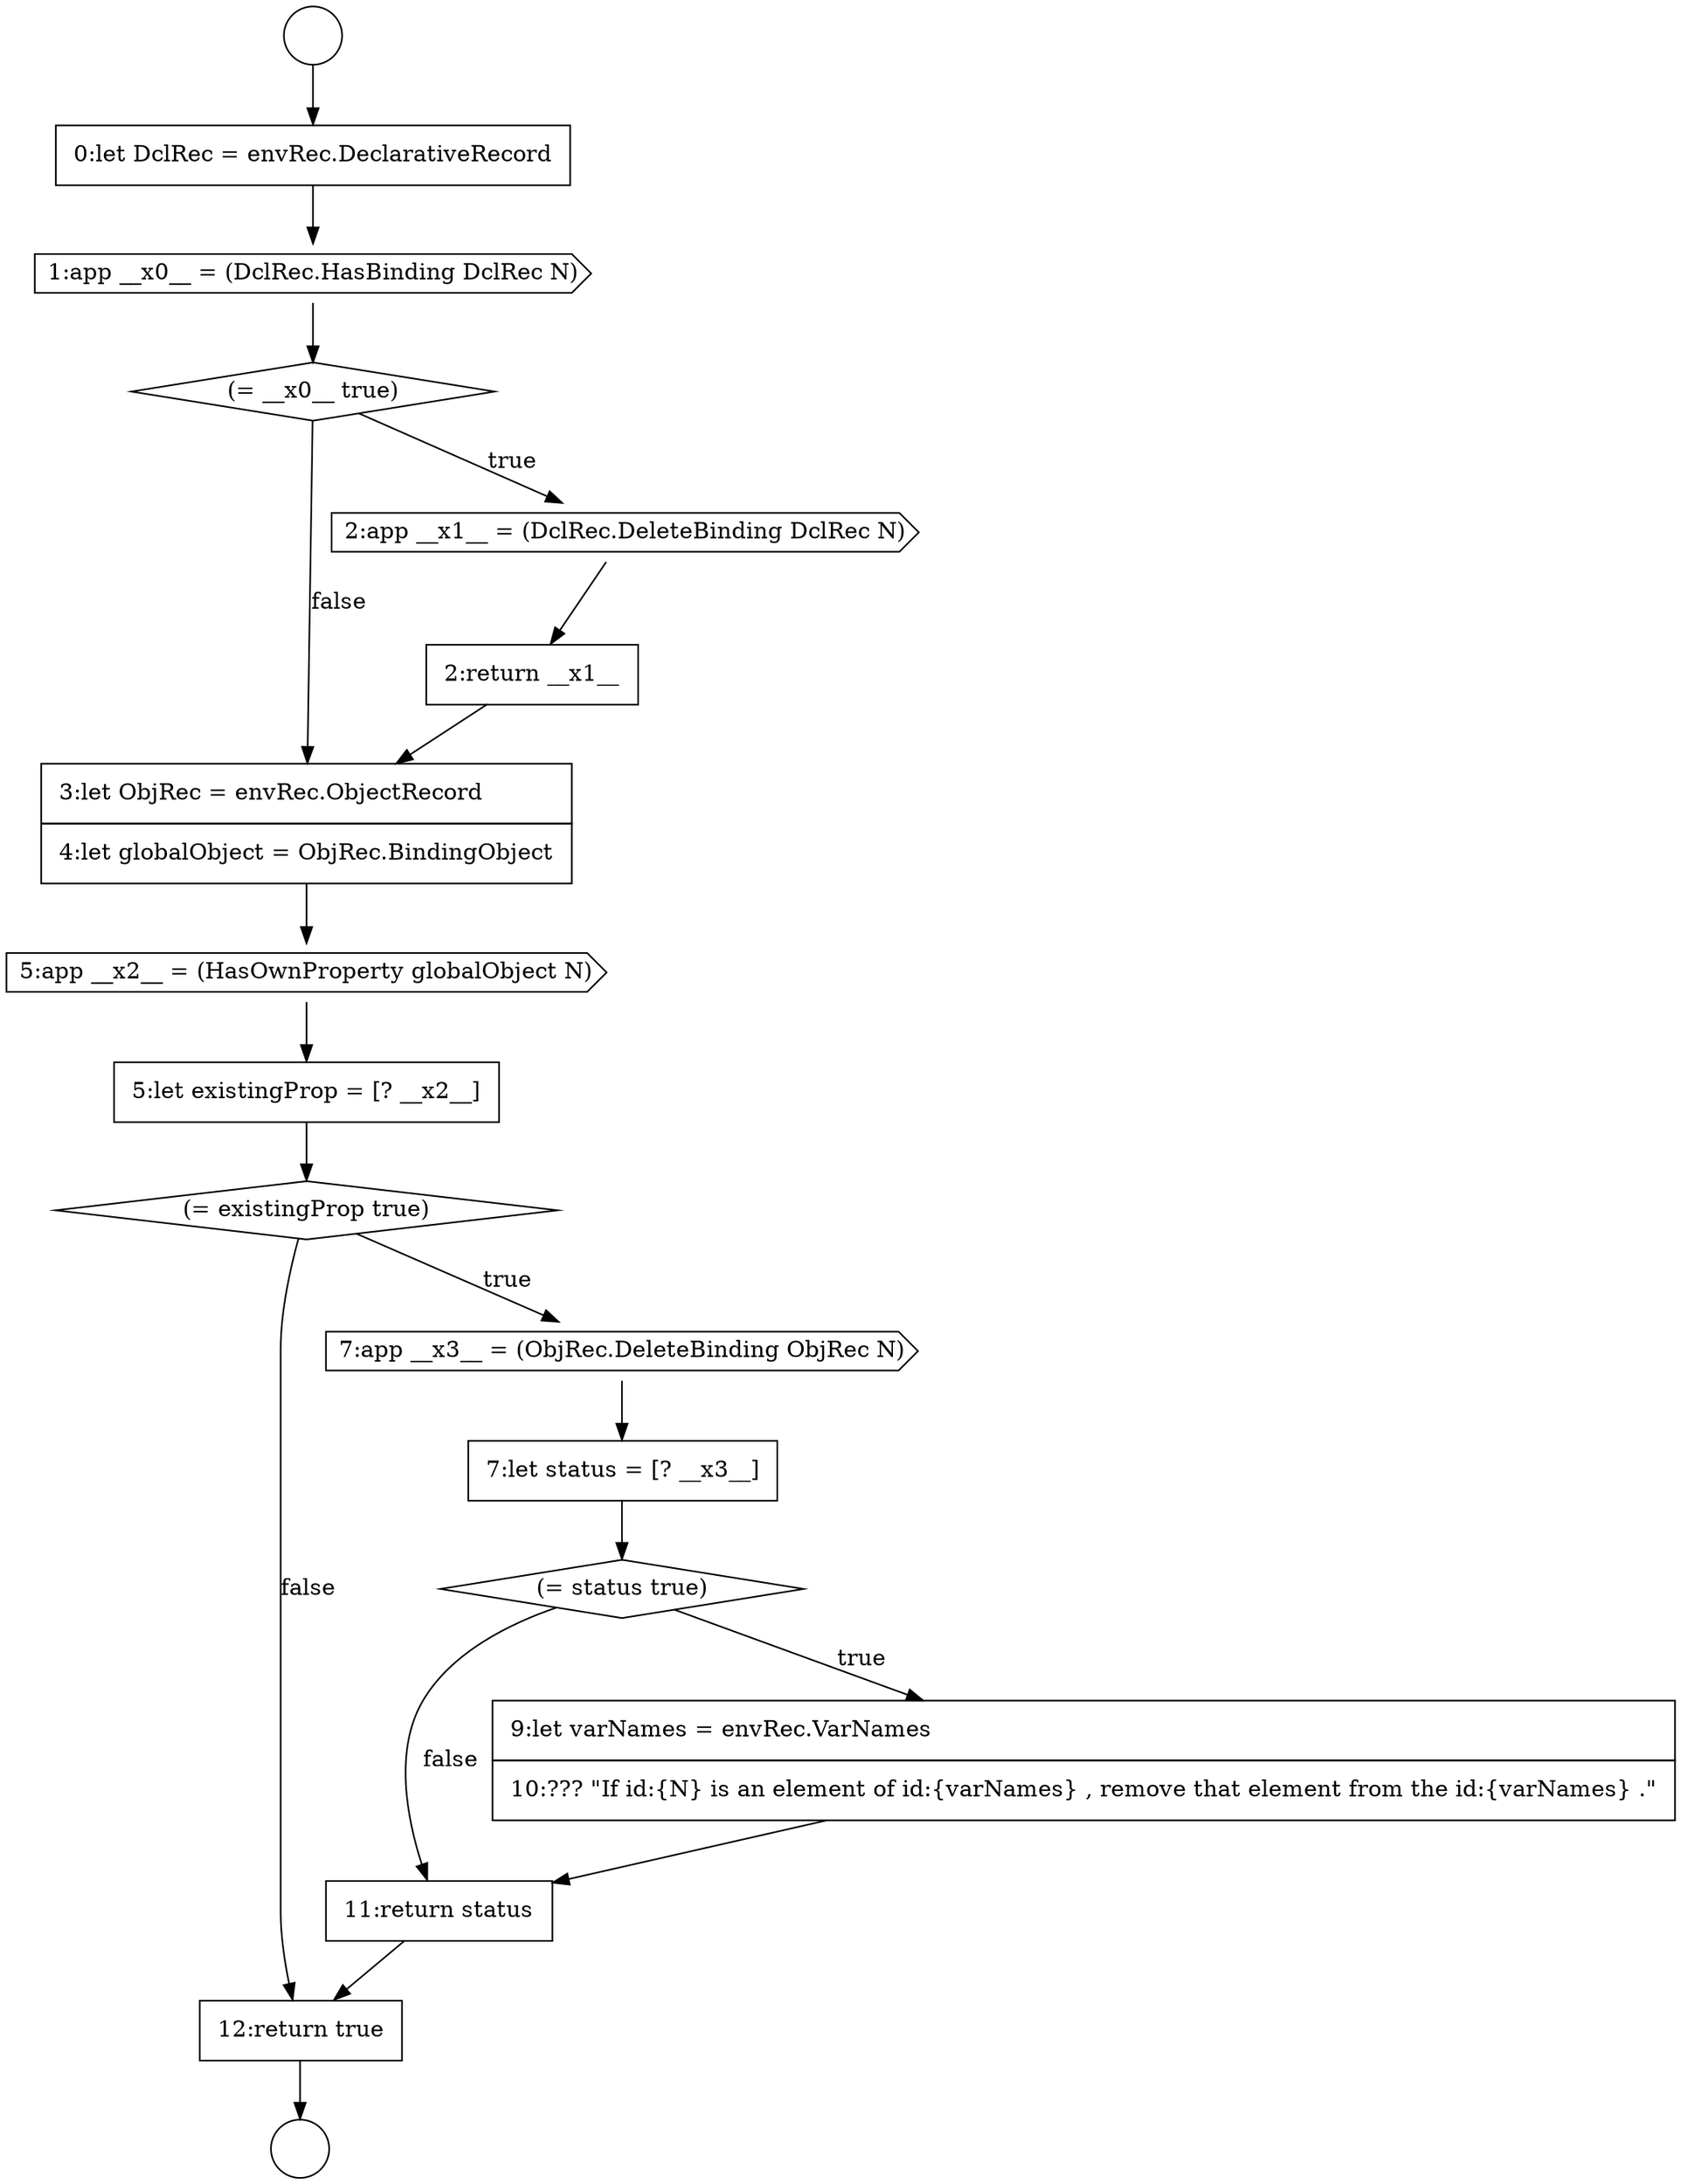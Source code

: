 digraph {
  node1718 [shape=none, margin=0, label=<<font color="black">
    <table border="0" cellborder="1" cellspacing="0" cellpadding="10">
      <tr><td align="left">3:let ObjRec = envRec.ObjectRecord</td></tr>
      <tr><td align="left">4:let globalObject = ObjRec.BindingObject</td></tr>
    </table>
  </font>> color="black" fillcolor="white" style=filled]
  node1724 [shape=diamond, label=<<font color="black">(= status true)</font>> color="black" fillcolor="white" style=filled]
  node1714 [shape=cds, label=<<font color="black">1:app __x0__ = (DclRec.HasBinding DclRec N)</font>> color="black" fillcolor="white" style=filled]
  node1723 [shape=none, margin=0, label=<<font color="black">
    <table border="0" cellborder="1" cellspacing="0" cellpadding="10">
      <tr><td align="left">7:let status = [? __x3__]</td></tr>
    </table>
  </font>> color="black" fillcolor="white" style=filled]
  node1719 [shape=cds, label=<<font color="black">5:app __x2__ = (HasOwnProperty globalObject N)</font>> color="black" fillcolor="white" style=filled]
  node1712 [shape=circle label=" " color="black" fillcolor="white" style=filled]
  node1727 [shape=none, margin=0, label=<<font color="black">
    <table border="0" cellborder="1" cellspacing="0" cellpadding="10">
      <tr><td align="left">12:return true</td></tr>
    </table>
  </font>> color="black" fillcolor="white" style=filled]
  node1722 [shape=cds, label=<<font color="black">7:app __x3__ = (ObjRec.DeleteBinding ObjRec N)</font>> color="black" fillcolor="white" style=filled]
  node1726 [shape=none, margin=0, label=<<font color="black">
    <table border="0" cellborder="1" cellspacing="0" cellpadding="10">
      <tr><td align="left">11:return status</td></tr>
    </table>
  </font>> color="black" fillcolor="white" style=filled]
  node1717 [shape=none, margin=0, label=<<font color="black">
    <table border="0" cellborder="1" cellspacing="0" cellpadding="10">
      <tr><td align="left">2:return __x1__</td></tr>
    </table>
  </font>> color="black" fillcolor="white" style=filled]
  node1721 [shape=diamond, label=<<font color="black">(= existingProp true)</font>> color="black" fillcolor="white" style=filled]
  node1725 [shape=none, margin=0, label=<<font color="black">
    <table border="0" cellborder="1" cellspacing="0" cellpadding="10">
      <tr><td align="left">9:let varNames = envRec.VarNames</td></tr>
      <tr><td align="left">10:??? &quot;If id:{N} is an element of id:{varNames} , remove that element from the id:{varNames} .&quot;</td></tr>
    </table>
  </font>> color="black" fillcolor="white" style=filled]
  node1713 [shape=none, margin=0, label=<<font color="black">
    <table border="0" cellborder="1" cellspacing="0" cellpadding="10">
      <tr><td align="left">0:let DclRec = envRec.DeclarativeRecord</td></tr>
    </table>
  </font>> color="black" fillcolor="white" style=filled]
  node1715 [shape=diamond, label=<<font color="black">(= __x0__ true)</font>> color="black" fillcolor="white" style=filled]
  node1720 [shape=none, margin=0, label=<<font color="black">
    <table border="0" cellborder="1" cellspacing="0" cellpadding="10">
      <tr><td align="left">5:let existingProp = [? __x2__]</td></tr>
    </table>
  </font>> color="black" fillcolor="white" style=filled]
  node1711 [shape=circle label=" " color="black" fillcolor="white" style=filled]
  node1716 [shape=cds, label=<<font color="black">2:app __x1__ = (DclRec.DeleteBinding DclRec N)</font>> color="black" fillcolor="white" style=filled]
  node1720 -> node1721 [ color="black"]
  node1721 -> node1722 [label=<<font color="black">true</font>> color="black"]
  node1721 -> node1727 [label=<<font color="black">false</font>> color="black"]
  node1713 -> node1714 [ color="black"]
  node1726 -> node1727 [ color="black"]
  node1724 -> node1725 [label=<<font color="black">true</font>> color="black"]
  node1724 -> node1726 [label=<<font color="black">false</font>> color="black"]
  node1719 -> node1720 [ color="black"]
  node1718 -> node1719 [ color="black"]
  node1714 -> node1715 [ color="black"]
  node1725 -> node1726 [ color="black"]
  node1722 -> node1723 [ color="black"]
  node1727 -> node1712 [ color="black"]
  node1715 -> node1716 [label=<<font color="black">true</font>> color="black"]
  node1715 -> node1718 [label=<<font color="black">false</font>> color="black"]
  node1723 -> node1724 [ color="black"]
  node1717 -> node1718 [ color="black"]
  node1711 -> node1713 [ color="black"]
  node1716 -> node1717 [ color="black"]
}
